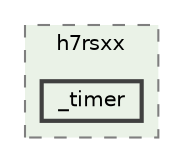 digraph "hal_platform/h7rsxx/_timer"
{
 // INTERACTIVE_SVG=YES
 // LATEX_PDF_SIZE
  bgcolor="transparent";
  edge [fontname=Helvetica,fontsize=10,labelfontname=Helvetica,labelfontsize=10];
  node [fontname=Helvetica,fontsize=10,shape=box,height=0.2,width=0.4];
  compound=true
  subgraph clusterdir_ecba37078b2646ad8615f0f92eab48bb {
    graph [ bgcolor="#eaf2e7", pencolor="grey50", label="h7rsxx", fontname=Helvetica,fontsize=10 style="filled,dashed", URL="dir_ecba37078b2646ad8615f0f92eab48bb.html",tooltip=""]
  dir_132285723b339faa95cf45e494bfa166 [label="_timer", fillcolor="#eaf2e7", color="grey25", style="filled,bold", URL="dir_132285723b339faa95cf45e494bfa166.html",tooltip=""];
  }
}
